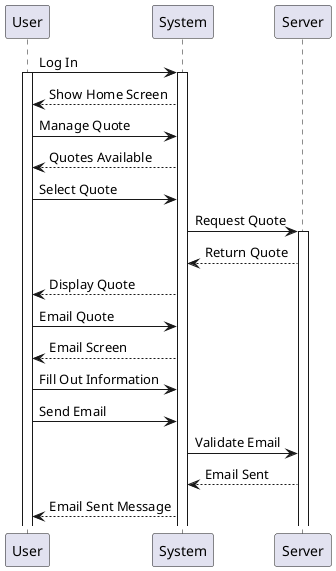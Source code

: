@startuml
User -> System : Log In
activate User
activate System
System --> User : Show Home Screen
User -> System : Manage Quote
System --> User : Quotes Available
User -> System : Select Quote
System -> Server : Request Quote
activate Server
Server --> System : Return Quote
System --> User : Display Quote
User -> System : Email Quote
System --> User : Email Screen
User -> System : Fill Out Information
User -> System : Send Email
System -> Server : Validate Email
Server --> System : Email Sent
System --> User : Email Sent Message
@enduml